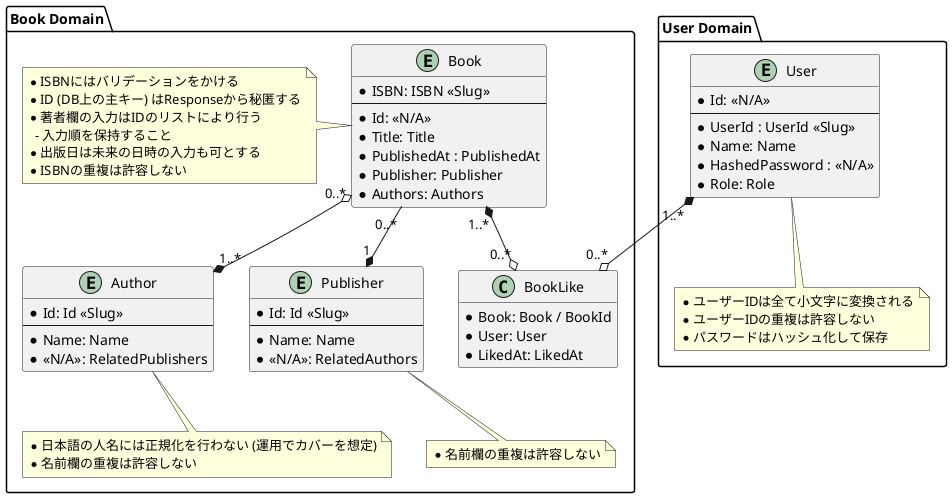 @startuml BookApi_DomainModel

hide method
skinparam DefaultFontName Helvetica

package "Book Domain" as Domain {
    entity Author {
        * Id: Id <<Slug>>
        --
        * Name: Name
        * <<N/A>>: RelatedPublishers
    }

    entity Publisher {
        * Id: Id <<Slug>>
        --
        * Name: Name
        * <<N/A>>: RelatedAuthors
    }

    entity Book {
        * ISBN: ISBN <<Slug>>
        --
        * Id: <<N/A>>
        * Title: Title
        * PublishedAt : PublishedAt
        * Publisher: Publisher
        * Authors: Authors
    }

    class BookLike {
        * Book: Book / BookId
        * User: User
        * LikedAt: LikedAt
    }

    Book "0..*" o--* "1..*" Author
    Book "0..*" --* "1" Publisher
    Book "1..*" *--o "0..*" BookLike

    note left of Book
        * ISBNにはバリデーションをかける
        * ID (DB上の主キー) はResponseから秘匿する
        * 著者欄の入力はIDのリストにより行う
          - 入力順を保持すること
        * 出版日は未来の日時の入力も可とする
        * ISBNの重複は許容しない
    endnote

    note bottom of Author
        * 日本語の人名には正規化を行わない (運用でカバーを想定)
        * 名前欄の重複は許容しない
    endnote

    note bottom of Publisher
        * 名前欄の重複は許容しない
    endnote
}

package "User Domain" {
    entity User {
        * Id: <<N/A>>
        --
        * UserId : UserId <<Slug>>
        * Name: Name
        * HashedPassword : <<N/A>>
        * Role: Role
    }

    note bottom of User
        * ユーザーIDは全て小文字に変換される
        * ユーザーIDの重複は許容しない
        * パスワードはハッシュ化して保存
    endnote
}

BookLike "0..*" o-up-* "1..*" User

@enduml